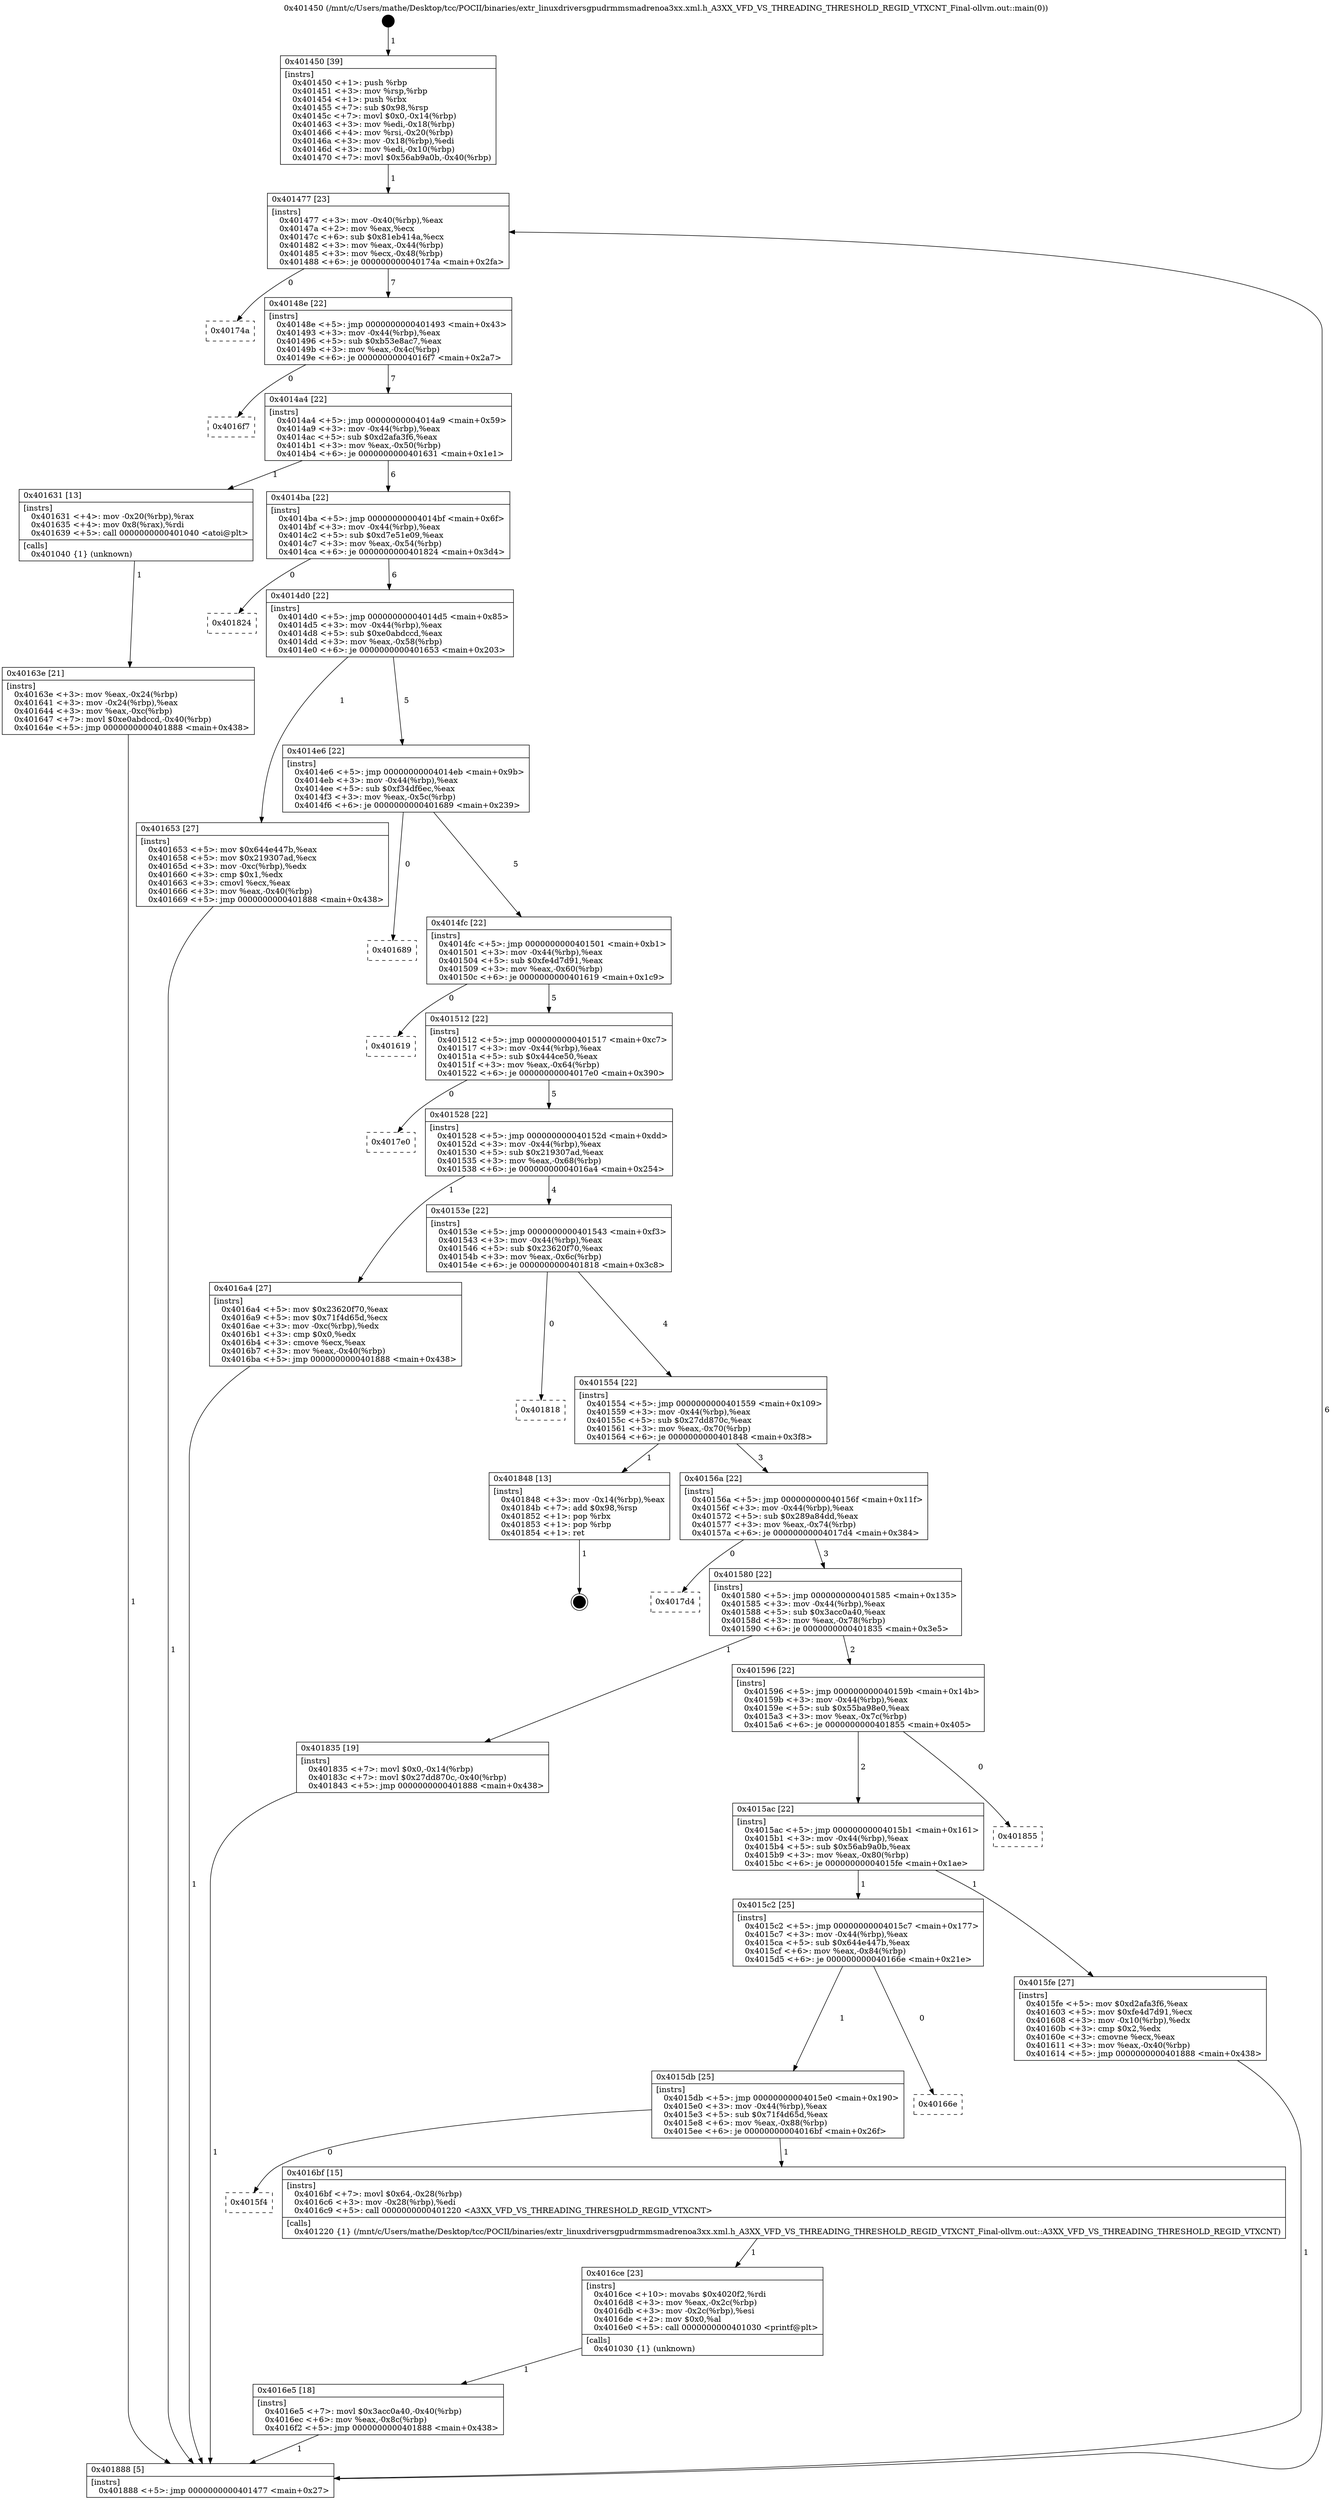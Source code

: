 digraph "0x401450" {
  label = "0x401450 (/mnt/c/Users/mathe/Desktop/tcc/POCII/binaries/extr_linuxdriversgpudrmmsmadrenoa3xx.xml.h_A3XX_VFD_VS_THREADING_THRESHOLD_REGID_VTXCNT_Final-ollvm.out::main(0))"
  labelloc = "t"
  node[shape=record]

  Entry [label="",width=0.3,height=0.3,shape=circle,fillcolor=black,style=filled]
  "0x401477" [label="{
     0x401477 [23]\l
     | [instrs]\l
     &nbsp;&nbsp;0x401477 \<+3\>: mov -0x40(%rbp),%eax\l
     &nbsp;&nbsp;0x40147a \<+2\>: mov %eax,%ecx\l
     &nbsp;&nbsp;0x40147c \<+6\>: sub $0x81eb414a,%ecx\l
     &nbsp;&nbsp;0x401482 \<+3\>: mov %eax,-0x44(%rbp)\l
     &nbsp;&nbsp;0x401485 \<+3\>: mov %ecx,-0x48(%rbp)\l
     &nbsp;&nbsp;0x401488 \<+6\>: je 000000000040174a \<main+0x2fa\>\l
  }"]
  "0x40174a" [label="{
     0x40174a\l
  }", style=dashed]
  "0x40148e" [label="{
     0x40148e [22]\l
     | [instrs]\l
     &nbsp;&nbsp;0x40148e \<+5\>: jmp 0000000000401493 \<main+0x43\>\l
     &nbsp;&nbsp;0x401493 \<+3\>: mov -0x44(%rbp),%eax\l
     &nbsp;&nbsp;0x401496 \<+5\>: sub $0xb53e8ac7,%eax\l
     &nbsp;&nbsp;0x40149b \<+3\>: mov %eax,-0x4c(%rbp)\l
     &nbsp;&nbsp;0x40149e \<+6\>: je 00000000004016f7 \<main+0x2a7\>\l
  }"]
  Exit [label="",width=0.3,height=0.3,shape=circle,fillcolor=black,style=filled,peripheries=2]
  "0x4016f7" [label="{
     0x4016f7\l
  }", style=dashed]
  "0x4014a4" [label="{
     0x4014a4 [22]\l
     | [instrs]\l
     &nbsp;&nbsp;0x4014a4 \<+5\>: jmp 00000000004014a9 \<main+0x59\>\l
     &nbsp;&nbsp;0x4014a9 \<+3\>: mov -0x44(%rbp),%eax\l
     &nbsp;&nbsp;0x4014ac \<+5\>: sub $0xd2afa3f6,%eax\l
     &nbsp;&nbsp;0x4014b1 \<+3\>: mov %eax,-0x50(%rbp)\l
     &nbsp;&nbsp;0x4014b4 \<+6\>: je 0000000000401631 \<main+0x1e1\>\l
  }"]
  "0x4016e5" [label="{
     0x4016e5 [18]\l
     | [instrs]\l
     &nbsp;&nbsp;0x4016e5 \<+7\>: movl $0x3acc0a40,-0x40(%rbp)\l
     &nbsp;&nbsp;0x4016ec \<+6\>: mov %eax,-0x8c(%rbp)\l
     &nbsp;&nbsp;0x4016f2 \<+5\>: jmp 0000000000401888 \<main+0x438\>\l
  }"]
  "0x401631" [label="{
     0x401631 [13]\l
     | [instrs]\l
     &nbsp;&nbsp;0x401631 \<+4\>: mov -0x20(%rbp),%rax\l
     &nbsp;&nbsp;0x401635 \<+4\>: mov 0x8(%rax),%rdi\l
     &nbsp;&nbsp;0x401639 \<+5\>: call 0000000000401040 \<atoi@plt\>\l
     | [calls]\l
     &nbsp;&nbsp;0x401040 \{1\} (unknown)\l
  }"]
  "0x4014ba" [label="{
     0x4014ba [22]\l
     | [instrs]\l
     &nbsp;&nbsp;0x4014ba \<+5\>: jmp 00000000004014bf \<main+0x6f\>\l
     &nbsp;&nbsp;0x4014bf \<+3\>: mov -0x44(%rbp),%eax\l
     &nbsp;&nbsp;0x4014c2 \<+5\>: sub $0xd7e51e09,%eax\l
     &nbsp;&nbsp;0x4014c7 \<+3\>: mov %eax,-0x54(%rbp)\l
     &nbsp;&nbsp;0x4014ca \<+6\>: je 0000000000401824 \<main+0x3d4\>\l
  }"]
  "0x4016ce" [label="{
     0x4016ce [23]\l
     | [instrs]\l
     &nbsp;&nbsp;0x4016ce \<+10\>: movabs $0x4020f2,%rdi\l
     &nbsp;&nbsp;0x4016d8 \<+3\>: mov %eax,-0x2c(%rbp)\l
     &nbsp;&nbsp;0x4016db \<+3\>: mov -0x2c(%rbp),%esi\l
     &nbsp;&nbsp;0x4016de \<+2\>: mov $0x0,%al\l
     &nbsp;&nbsp;0x4016e0 \<+5\>: call 0000000000401030 \<printf@plt\>\l
     | [calls]\l
     &nbsp;&nbsp;0x401030 \{1\} (unknown)\l
  }"]
  "0x401824" [label="{
     0x401824\l
  }", style=dashed]
  "0x4014d0" [label="{
     0x4014d0 [22]\l
     | [instrs]\l
     &nbsp;&nbsp;0x4014d0 \<+5\>: jmp 00000000004014d5 \<main+0x85\>\l
     &nbsp;&nbsp;0x4014d5 \<+3\>: mov -0x44(%rbp),%eax\l
     &nbsp;&nbsp;0x4014d8 \<+5\>: sub $0xe0abdccd,%eax\l
     &nbsp;&nbsp;0x4014dd \<+3\>: mov %eax,-0x58(%rbp)\l
     &nbsp;&nbsp;0x4014e0 \<+6\>: je 0000000000401653 \<main+0x203\>\l
  }"]
  "0x4015f4" [label="{
     0x4015f4\l
  }", style=dashed]
  "0x401653" [label="{
     0x401653 [27]\l
     | [instrs]\l
     &nbsp;&nbsp;0x401653 \<+5\>: mov $0x644e447b,%eax\l
     &nbsp;&nbsp;0x401658 \<+5\>: mov $0x219307ad,%ecx\l
     &nbsp;&nbsp;0x40165d \<+3\>: mov -0xc(%rbp),%edx\l
     &nbsp;&nbsp;0x401660 \<+3\>: cmp $0x1,%edx\l
     &nbsp;&nbsp;0x401663 \<+3\>: cmovl %ecx,%eax\l
     &nbsp;&nbsp;0x401666 \<+3\>: mov %eax,-0x40(%rbp)\l
     &nbsp;&nbsp;0x401669 \<+5\>: jmp 0000000000401888 \<main+0x438\>\l
  }"]
  "0x4014e6" [label="{
     0x4014e6 [22]\l
     | [instrs]\l
     &nbsp;&nbsp;0x4014e6 \<+5\>: jmp 00000000004014eb \<main+0x9b\>\l
     &nbsp;&nbsp;0x4014eb \<+3\>: mov -0x44(%rbp),%eax\l
     &nbsp;&nbsp;0x4014ee \<+5\>: sub $0xf34df6ec,%eax\l
     &nbsp;&nbsp;0x4014f3 \<+3\>: mov %eax,-0x5c(%rbp)\l
     &nbsp;&nbsp;0x4014f6 \<+6\>: je 0000000000401689 \<main+0x239\>\l
  }"]
  "0x4016bf" [label="{
     0x4016bf [15]\l
     | [instrs]\l
     &nbsp;&nbsp;0x4016bf \<+7\>: movl $0x64,-0x28(%rbp)\l
     &nbsp;&nbsp;0x4016c6 \<+3\>: mov -0x28(%rbp),%edi\l
     &nbsp;&nbsp;0x4016c9 \<+5\>: call 0000000000401220 \<A3XX_VFD_VS_THREADING_THRESHOLD_REGID_VTXCNT\>\l
     | [calls]\l
     &nbsp;&nbsp;0x401220 \{1\} (/mnt/c/Users/mathe/Desktop/tcc/POCII/binaries/extr_linuxdriversgpudrmmsmadrenoa3xx.xml.h_A3XX_VFD_VS_THREADING_THRESHOLD_REGID_VTXCNT_Final-ollvm.out::A3XX_VFD_VS_THREADING_THRESHOLD_REGID_VTXCNT)\l
  }"]
  "0x401689" [label="{
     0x401689\l
  }", style=dashed]
  "0x4014fc" [label="{
     0x4014fc [22]\l
     | [instrs]\l
     &nbsp;&nbsp;0x4014fc \<+5\>: jmp 0000000000401501 \<main+0xb1\>\l
     &nbsp;&nbsp;0x401501 \<+3\>: mov -0x44(%rbp),%eax\l
     &nbsp;&nbsp;0x401504 \<+5\>: sub $0xfe4d7d91,%eax\l
     &nbsp;&nbsp;0x401509 \<+3\>: mov %eax,-0x60(%rbp)\l
     &nbsp;&nbsp;0x40150c \<+6\>: je 0000000000401619 \<main+0x1c9\>\l
  }"]
  "0x4015db" [label="{
     0x4015db [25]\l
     | [instrs]\l
     &nbsp;&nbsp;0x4015db \<+5\>: jmp 00000000004015e0 \<main+0x190\>\l
     &nbsp;&nbsp;0x4015e0 \<+3\>: mov -0x44(%rbp),%eax\l
     &nbsp;&nbsp;0x4015e3 \<+5\>: sub $0x71f4d65d,%eax\l
     &nbsp;&nbsp;0x4015e8 \<+6\>: mov %eax,-0x88(%rbp)\l
     &nbsp;&nbsp;0x4015ee \<+6\>: je 00000000004016bf \<main+0x26f\>\l
  }"]
  "0x401619" [label="{
     0x401619\l
  }", style=dashed]
  "0x401512" [label="{
     0x401512 [22]\l
     | [instrs]\l
     &nbsp;&nbsp;0x401512 \<+5\>: jmp 0000000000401517 \<main+0xc7\>\l
     &nbsp;&nbsp;0x401517 \<+3\>: mov -0x44(%rbp),%eax\l
     &nbsp;&nbsp;0x40151a \<+5\>: sub $0x444ce50,%eax\l
     &nbsp;&nbsp;0x40151f \<+3\>: mov %eax,-0x64(%rbp)\l
     &nbsp;&nbsp;0x401522 \<+6\>: je 00000000004017e0 \<main+0x390\>\l
  }"]
  "0x40166e" [label="{
     0x40166e\l
  }", style=dashed]
  "0x4017e0" [label="{
     0x4017e0\l
  }", style=dashed]
  "0x401528" [label="{
     0x401528 [22]\l
     | [instrs]\l
     &nbsp;&nbsp;0x401528 \<+5\>: jmp 000000000040152d \<main+0xdd\>\l
     &nbsp;&nbsp;0x40152d \<+3\>: mov -0x44(%rbp),%eax\l
     &nbsp;&nbsp;0x401530 \<+5\>: sub $0x219307ad,%eax\l
     &nbsp;&nbsp;0x401535 \<+3\>: mov %eax,-0x68(%rbp)\l
     &nbsp;&nbsp;0x401538 \<+6\>: je 00000000004016a4 \<main+0x254\>\l
  }"]
  "0x40163e" [label="{
     0x40163e [21]\l
     | [instrs]\l
     &nbsp;&nbsp;0x40163e \<+3\>: mov %eax,-0x24(%rbp)\l
     &nbsp;&nbsp;0x401641 \<+3\>: mov -0x24(%rbp),%eax\l
     &nbsp;&nbsp;0x401644 \<+3\>: mov %eax,-0xc(%rbp)\l
     &nbsp;&nbsp;0x401647 \<+7\>: movl $0xe0abdccd,-0x40(%rbp)\l
     &nbsp;&nbsp;0x40164e \<+5\>: jmp 0000000000401888 \<main+0x438\>\l
  }"]
  "0x4016a4" [label="{
     0x4016a4 [27]\l
     | [instrs]\l
     &nbsp;&nbsp;0x4016a4 \<+5\>: mov $0x23620f70,%eax\l
     &nbsp;&nbsp;0x4016a9 \<+5\>: mov $0x71f4d65d,%ecx\l
     &nbsp;&nbsp;0x4016ae \<+3\>: mov -0xc(%rbp),%edx\l
     &nbsp;&nbsp;0x4016b1 \<+3\>: cmp $0x0,%edx\l
     &nbsp;&nbsp;0x4016b4 \<+3\>: cmove %ecx,%eax\l
     &nbsp;&nbsp;0x4016b7 \<+3\>: mov %eax,-0x40(%rbp)\l
     &nbsp;&nbsp;0x4016ba \<+5\>: jmp 0000000000401888 \<main+0x438\>\l
  }"]
  "0x40153e" [label="{
     0x40153e [22]\l
     | [instrs]\l
     &nbsp;&nbsp;0x40153e \<+5\>: jmp 0000000000401543 \<main+0xf3\>\l
     &nbsp;&nbsp;0x401543 \<+3\>: mov -0x44(%rbp),%eax\l
     &nbsp;&nbsp;0x401546 \<+5\>: sub $0x23620f70,%eax\l
     &nbsp;&nbsp;0x40154b \<+3\>: mov %eax,-0x6c(%rbp)\l
     &nbsp;&nbsp;0x40154e \<+6\>: je 0000000000401818 \<main+0x3c8\>\l
  }"]
  "0x401450" [label="{
     0x401450 [39]\l
     | [instrs]\l
     &nbsp;&nbsp;0x401450 \<+1\>: push %rbp\l
     &nbsp;&nbsp;0x401451 \<+3\>: mov %rsp,%rbp\l
     &nbsp;&nbsp;0x401454 \<+1\>: push %rbx\l
     &nbsp;&nbsp;0x401455 \<+7\>: sub $0x98,%rsp\l
     &nbsp;&nbsp;0x40145c \<+7\>: movl $0x0,-0x14(%rbp)\l
     &nbsp;&nbsp;0x401463 \<+3\>: mov %edi,-0x18(%rbp)\l
     &nbsp;&nbsp;0x401466 \<+4\>: mov %rsi,-0x20(%rbp)\l
     &nbsp;&nbsp;0x40146a \<+3\>: mov -0x18(%rbp),%edi\l
     &nbsp;&nbsp;0x40146d \<+3\>: mov %edi,-0x10(%rbp)\l
     &nbsp;&nbsp;0x401470 \<+7\>: movl $0x56ab9a0b,-0x40(%rbp)\l
  }"]
  "0x401818" [label="{
     0x401818\l
  }", style=dashed]
  "0x401554" [label="{
     0x401554 [22]\l
     | [instrs]\l
     &nbsp;&nbsp;0x401554 \<+5\>: jmp 0000000000401559 \<main+0x109\>\l
     &nbsp;&nbsp;0x401559 \<+3\>: mov -0x44(%rbp),%eax\l
     &nbsp;&nbsp;0x40155c \<+5\>: sub $0x27dd870c,%eax\l
     &nbsp;&nbsp;0x401561 \<+3\>: mov %eax,-0x70(%rbp)\l
     &nbsp;&nbsp;0x401564 \<+6\>: je 0000000000401848 \<main+0x3f8\>\l
  }"]
  "0x401888" [label="{
     0x401888 [5]\l
     | [instrs]\l
     &nbsp;&nbsp;0x401888 \<+5\>: jmp 0000000000401477 \<main+0x27\>\l
  }"]
  "0x401848" [label="{
     0x401848 [13]\l
     | [instrs]\l
     &nbsp;&nbsp;0x401848 \<+3\>: mov -0x14(%rbp),%eax\l
     &nbsp;&nbsp;0x40184b \<+7\>: add $0x98,%rsp\l
     &nbsp;&nbsp;0x401852 \<+1\>: pop %rbx\l
     &nbsp;&nbsp;0x401853 \<+1\>: pop %rbp\l
     &nbsp;&nbsp;0x401854 \<+1\>: ret\l
  }"]
  "0x40156a" [label="{
     0x40156a [22]\l
     | [instrs]\l
     &nbsp;&nbsp;0x40156a \<+5\>: jmp 000000000040156f \<main+0x11f\>\l
     &nbsp;&nbsp;0x40156f \<+3\>: mov -0x44(%rbp),%eax\l
     &nbsp;&nbsp;0x401572 \<+5\>: sub $0x289a84dd,%eax\l
     &nbsp;&nbsp;0x401577 \<+3\>: mov %eax,-0x74(%rbp)\l
     &nbsp;&nbsp;0x40157a \<+6\>: je 00000000004017d4 \<main+0x384\>\l
  }"]
  "0x4015c2" [label="{
     0x4015c2 [25]\l
     | [instrs]\l
     &nbsp;&nbsp;0x4015c2 \<+5\>: jmp 00000000004015c7 \<main+0x177\>\l
     &nbsp;&nbsp;0x4015c7 \<+3\>: mov -0x44(%rbp),%eax\l
     &nbsp;&nbsp;0x4015ca \<+5\>: sub $0x644e447b,%eax\l
     &nbsp;&nbsp;0x4015cf \<+6\>: mov %eax,-0x84(%rbp)\l
     &nbsp;&nbsp;0x4015d5 \<+6\>: je 000000000040166e \<main+0x21e\>\l
  }"]
  "0x4017d4" [label="{
     0x4017d4\l
  }", style=dashed]
  "0x401580" [label="{
     0x401580 [22]\l
     | [instrs]\l
     &nbsp;&nbsp;0x401580 \<+5\>: jmp 0000000000401585 \<main+0x135\>\l
     &nbsp;&nbsp;0x401585 \<+3\>: mov -0x44(%rbp),%eax\l
     &nbsp;&nbsp;0x401588 \<+5\>: sub $0x3acc0a40,%eax\l
     &nbsp;&nbsp;0x40158d \<+3\>: mov %eax,-0x78(%rbp)\l
     &nbsp;&nbsp;0x401590 \<+6\>: je 0000000000401835 \<main+0x3e5\>\l
  }"]
  "0x4015fe" [label="{
     0x4015fe [27]\l
     | [instrs]\l
     &nbsp;&nbsp;0x4015fe \<+5\>: mov $0xd2afa3f6,%eax\l
     &nbsp;&nbsp;0x401603 \<+5\>: mov $0xfe4d7d91,%ecx\l
     &nbsp;&nbsp;0x401608 \<+3\>: mov -0x10(%rbp),%edx\l
     &nbsp;&nbsp;0x40160b \<+3\>: cmp $0x2,%edx\l
     &nbsp;&nbsp;0x40160e \<+3\>: cmovne %ecx,%eax\l
     &nbsp;&nbsp;0x401611 \<+3\>: mov %eax,-0x40(%rbp)\l
     &nbsp;&nbsp;0x401614 \<+5\>: jmp 0000000000401888 \<main+0x438\>\l
  }"]
  "0x401835" [label="{
     0x401835 [19]\l
     | [instrs]\l
     &nbsp;&nbsp;0x401835 \<+7\>: movl $0x0,-0x14(%rbp)\l
     &nbsp;&nbsp;0x40183c \<+7\>: movl $0x27dd870c,-0x40(%rbp)\l
     &nbsp;&nbsp;0x401843 \<+5\>: jmp 0000000000401888 \<main+0x438\>\l
  }"]
  "0x401596" [label="{
     0x401596 [22]\l
     | [instrs]\l
     &nbsp;&nbsp;0x401596 \<+5\>: jmp 000000000040159b \<main+0x14b\>\l
     &nbsp;&nbsp;0x40159b \<+3\>: mov -0x44(%rbp),%eax\l
     &nbsp;&nbsp;0x40159e \<+5\>: sub $0x55ba98e0,%eax\l
     &nbsp;&nbsp;0x4015a3 \<+3\>: mov %eax,-0x7c(%rbp)\l
     &nbsp;&nbsp;0x4015a6 \<+6\>: je 0000000000401855 \<main+0x405\>\l
  }"]
  "0x4015ac" [label="{
     0x4015ac [22]\l
     | [instrs]\l
     &nbsp;&nbsp;0x4015ac \<+5\>: jmp 00000000004015b1 \<main+0x161\>\l
     &nbsp;&nbsp;0x4015b1 \<+3\>: mov -0x44(%rbp),%eax\l
     &nbsp;&nbsp;0x4015b4 \<+5\>: sub $0x56ab9a0b,%eax\l
     &nbsp;&nbsp;0x4015b9 \<+3\>: mov %eax,-0x80(%rbp)\l
     &nbsp;&nbsp;0x4015bc \<+6\>: je 00000000004015fe \<main+0x1ae\>\l
  }"]
  "0x401855" [label="{
     0x401855\l
  }", style=dashed]
  Entry -> "0x401450" [label=" 1"]
  "0x401477" -> "0x40174a" [label=" 0"]
  "0x401477" -> "0x40148e" [label=" 7"]
  "0x401848" -> Exit [label=" 1"]
  "0x40148e" -> "0x4016f7" [label=" 0"]
  "0x40148e" -> "0x4014a4" [label=" 7"]
  "0x401835" -> "0x401888" [label=" 1"]
  "0x4014a4" -> "0x401631" [label=" 1"]
  "0x4014a4" -> "0x4014ba" [label=" 6"]
  "0x4016e5" -> "0x401888" [label=" 1"]
  "0x4014ba" -> "0x401824" [label=" 0"]
  "0x4014ba" -> "0x4014d0" [label=" 6"]
  "0x4016ce" -> "0x4016e5" [label=" 1"]
  "0x4014d0" -> "0x401653" [label=" 1"]
  "0x4014d0" -> "0x4014e6" [label=" 5"]
  "0x4016bf" -> "0x4016ce" [label=" 1"]
  "0x4014e6" -> "0x401689" [label=" 0"]
  "0x4014e6" -> "0x4014fc" [label=" 5"]
  "0x4015db" -> "0x4015f4" [label=" 0"]
  "0x4014fc" -> "0x401619" [label=" 0"]
  "0x4014fc" -> "0x401512" [label=" 5"]
  "0x4015db" -> "0x4016bf" [label=" 1"]
  "0x401512" -> "0x4017e0" [label=" 0"]
  "0x401512" -> "0x401528" [label=" 5"]
  "0x4015c2" -> "0x4015db" [label=" 1"]
  "0x401528" -> "0x4016a4" [label=" 1"]
  "0x401528" -> "0x40153e" [label=" 4"]
  "0x4015c2" -> "0x40166e" [label=" 0"]
  "0x40153e" -> "0x401818" [label=" 0"]
  "0x40153e" -> "0x401554" [label=" 4"]
  "0x4016a4" -> "0x401888" [label=" 1"]
  "0x401554" -> "0x401848" [label=" 1"]
  "0x401554" -> "0x40156a" [label=" 3"]
  "0x401653" -> "0x401888" [label=" 1"]
  "0x40156a" -> "0x4017d4" [label=" 0"]
  "0x40156a" -> "0x401580" [label=" 3"]
  "0x40163e" -> "0x401888" [label=" 1"]
  "0x401580" -> "0x401835" [label=" 1"]
  "0x401580" -> "0x401596" [label=" 2"]
  "0x401631" -> "0x40163e" [label=" 1"]
  "0x401596" -> "0x401855" [label=" 0"]
  "0x401596" -> "0x4015ac" [label=" 2"]
  "0x401888" -> "0x401477" [label=" 6"]
  "0x4015ac" -> "0x4015fe" [label=" 1"]
  "0x4015ac" -> "0x4015c2" [label=" 1"]
  "0x4015fe" -> "0x401888" [label=" 1"]
  "0x401450" -> "0x401477" [label=" 1"]
}
